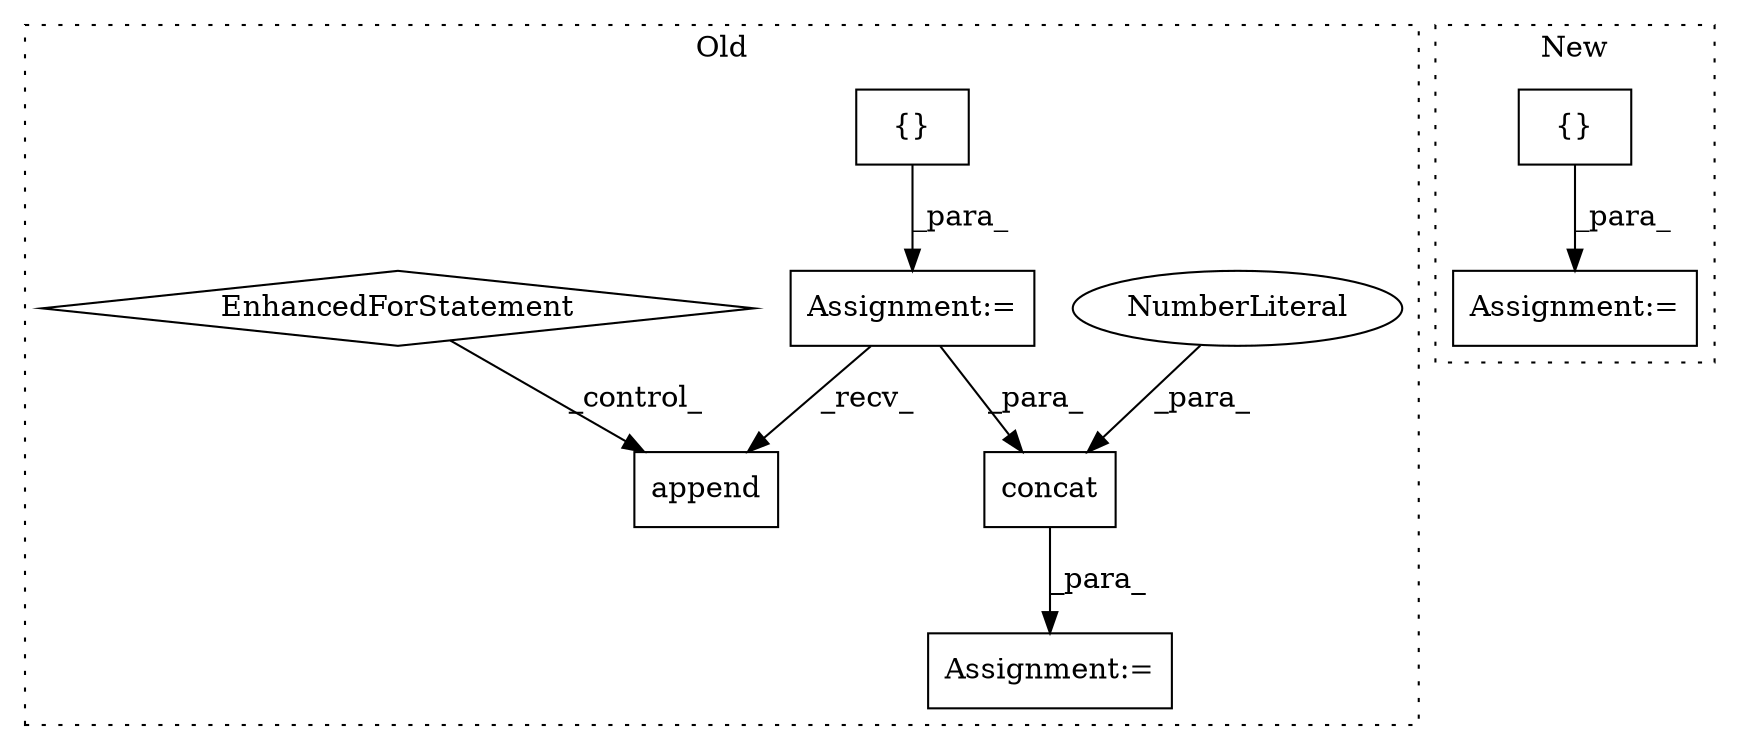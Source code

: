 digraph G {
subgraph cluster0 {
1 [label="concat" a="32" s="2727,2769" l="7,1" shape="box"];
4 [label="Assignment:=" a="7" s="2715" l="1" shape="box"];
5 [label="{}" a="4" s="1953" l="2" shape="box"];
6 [label="NumberLiteral" a="34" s="2768" l="1" shape="ellipse"];
7 [label="Assignment:=" a="7" s="1943" l="1" shape="box"];
8 [label="append" a="32" s="2386,2447" l="7,1" shape="box"];
9 [label="EnhancedForStatement" a="70" s="1999,2096" l="53,2" shape="diamond"];
label = "Old";
style="dotted";
}
subgraph cluster1 {
2 [label="{}" a="4" s="3814,3819" l="1,1" shape="box"];
3 [label="Assignment:=" a="7" s="3756" l="1" shape="box"];
label = "New";
style="dotted";
}
1 -> 4 [label="_para_"];
2 -> 3 [label="_para_"];
5 -> 7 [label="_para_"];
6 -> 1 [label="_para_"];
7 -> 1 [label="_para_"];
7 -> 8 [label="_recv_"];
9 -> 8 [label="_control_"];
}
